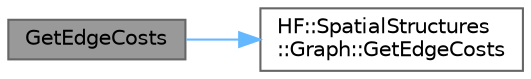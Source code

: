 digraph "GetEdgeCosts"
{
 // LATEX_PDF_SIZE
  bgcolor="transparent";
  edge [fontname=Helvetica,fontsize=10,labelfontname=Helvetica,labelfontsize=10];
  node [fontname=Helvetica,fontsize=10,shape=box,height=0.2,width=0.4];
  rankdir="LR";
  Node1 [label="GetEdgeCosts",height=0.2,width=0.4,color="gray40", fillcolor="grey60", style="filled", fontcolor="black",tooltip="Get all edge costs of type cost_type in the graph."];
  Node1 -> Node2 [color="steelblue1",style="solid"];
  Node2 [label="HF::SpatialStructures\l::Graph::GetEdgeCosts",height=0.2,width=0.4,color="grey40", fillcolor="white", style="filled",URL="$a01551.html#ac2c59f04d4c958a0f78d92448600e393",tooltip="Get edge costs of all given edges"];
}
